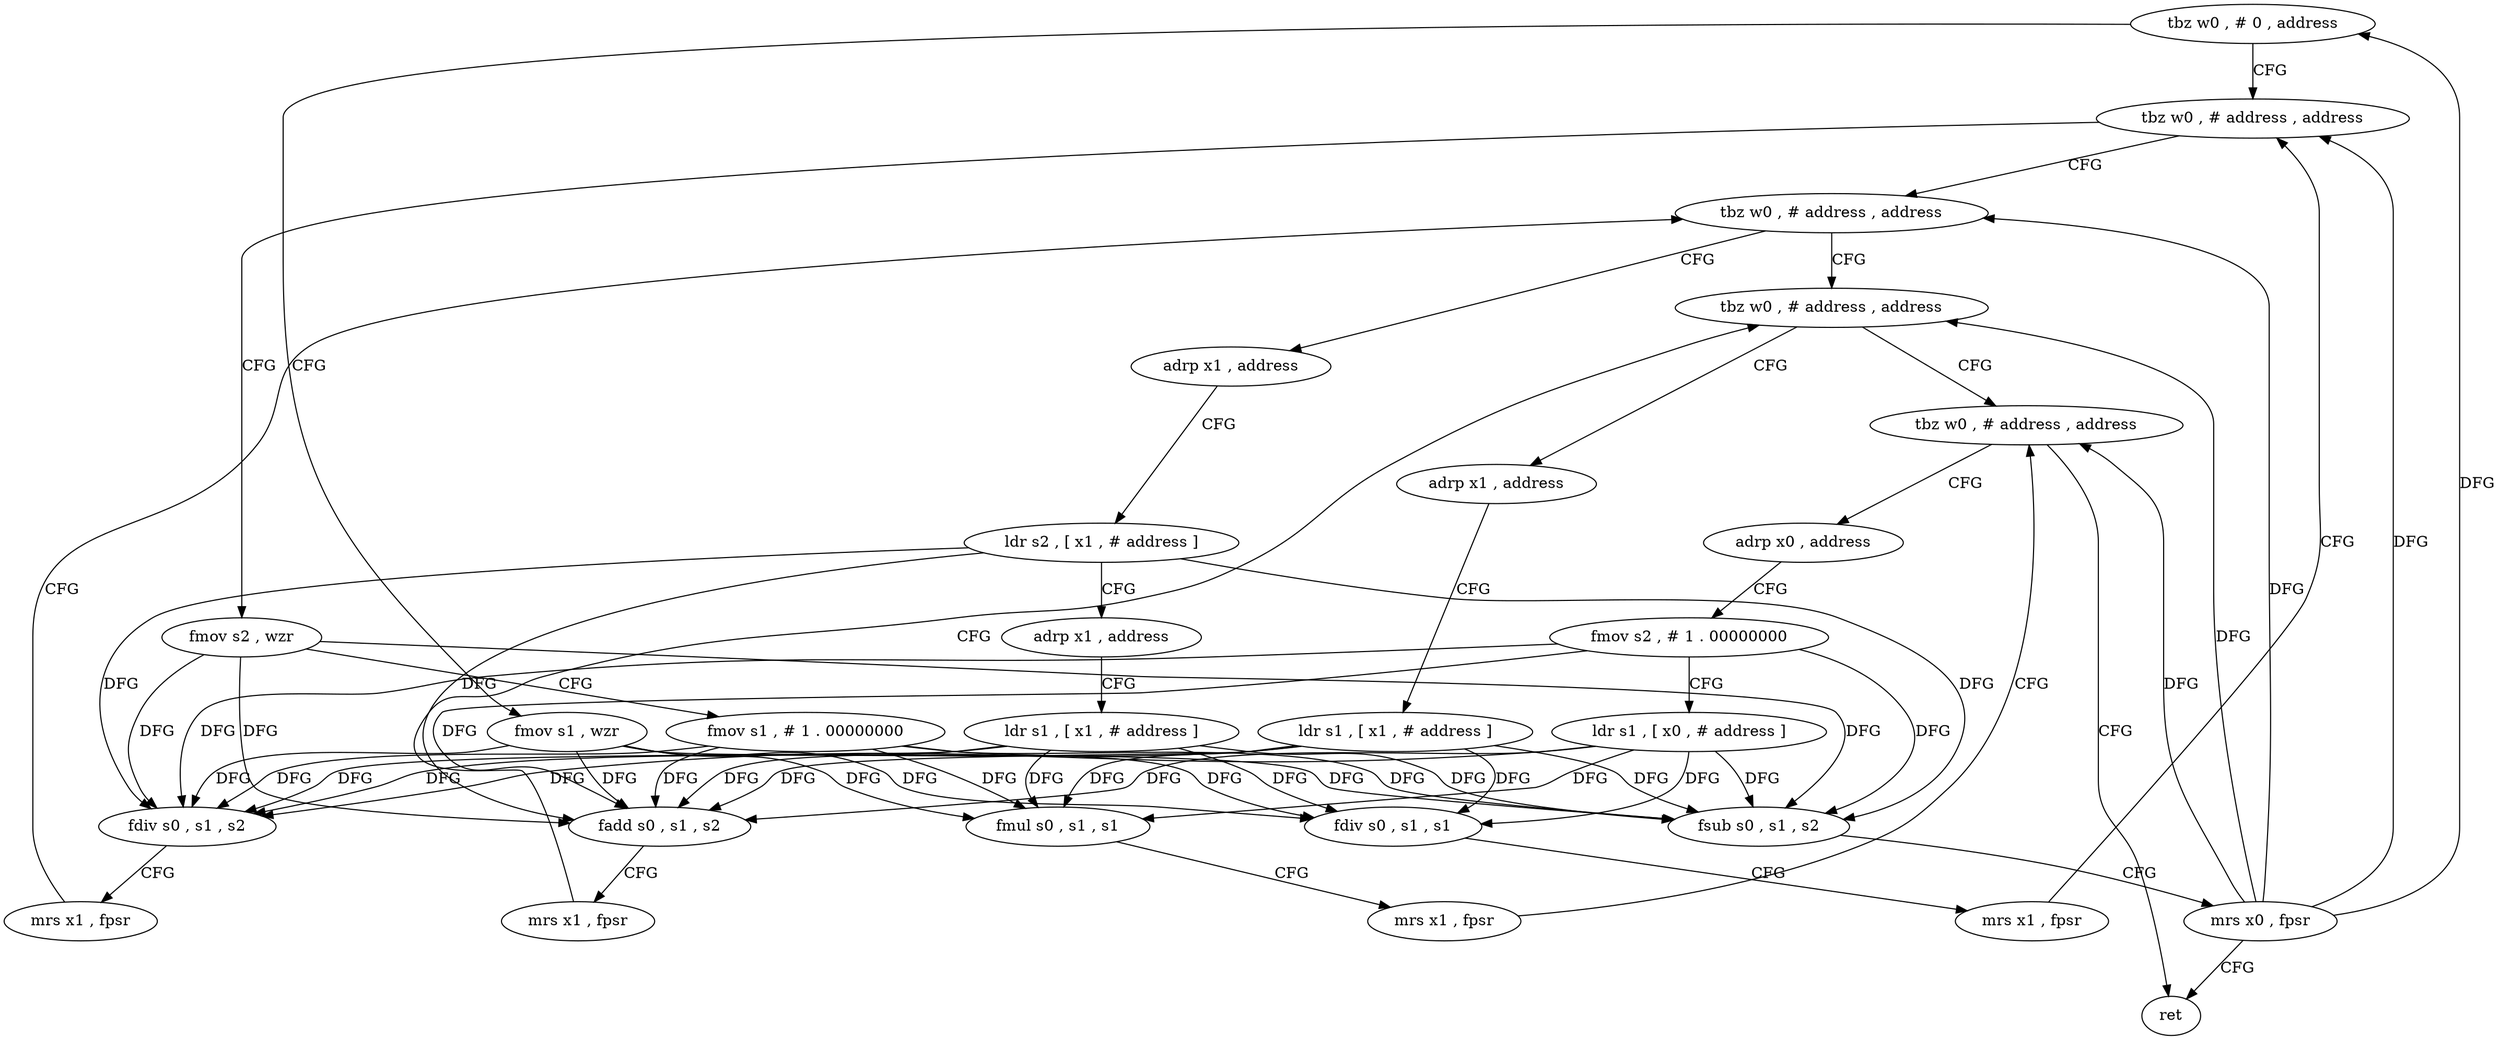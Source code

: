 digraph "func" {
"4543828" [label = "tbz w0 , # 0 , address" ]
"4543844" [label = "tbz w0 , # address , address" ]
"4543832" [label = "fmov s1 , wzr" ]
"4543864" [label = "tbz w0 , # address , address" ]
"4543848" [label = "fmov s2 , wzr" ]
"4543836" [label = "fdiv s0 , s1 , s1" ]
"4543840" [label = "mrs x1 , fpsr" ]
"4543892" [label = "tbz w0 , # address , address" ]
"4543868" [label = "adrp x1 , address" ]
"4543852" [label = "fmov s1 , # 1 . 00000000" ]
"4543856" [label = "fdiv s0 , s1 , s2" ]
"4543860" [label = "mrs x1 , fpsr" ]
"4543912" [label = "tbz w0 , # address , address" ]
"4543896" [label = "adrp x1 , address" ]
"4543872" [label = "ldr s2 , [ x1 , # address ]" ]
"4543876" [label = "adrp x1 , address" ]
"4543880" [label = "ldr s1 , [ x1 , # address ]" ]
"4543884" [label = "fadd s0 , s1 , s2" ]
"4543888" [label = "mrs x1 , fpsr" ]
"4543936" [label = "ret" ]
"4543916" [label = "adrp x0 , address" ]
"4543900" [label = "ldr s1 , [ x1 , # address ]" ]
"4543904" [label = "fmul s0 , s1 , s1" ]
"4543908" [label = "mrs x1 , fpsr" ]
"4543920" [label = "fmov s2 , # 1 . 00000000" ]
"4543924" [label = "ldr s1 , [ x0 , # address ]" ]
"4543928" [label = "fsub s0 , s1 , s2" ]
"4543932" [label = "mrs x0 , fpsr" ]
"4543828" -> "4543844" [ label = "CFG" ]
"4543828" -> "4543832" [ label = "CFG" ]
"4543844" -> "4543864" [ label = "CFG" ]
"4543844" -> "4543848" [ label = "CFG" ]
"4543832" -> "4543836" [ label = "DFG" ]
"4543832" -> "4543856" [ label = "DFG" ]
"4543832" -> "4543884" [ label = "DFG" ]
"4543832" -> "4543904" [ label = "DFG" ]
"4543832" -> "4543928" [ label = "DFG" ]
"4543864" -> "4543892" [ label = "CFG" ]
"4543864" -> "4543868" [ label = "CFG" ]
"4543848" -> "4543852" [ label = "CFG" ]
"4543848" -> "4543856" [ label = "DFG" ]
"4543848" -> "4543884" [ label = "DFG" ]
"4543848" -> "4543928" [ label = "DFG" ]
"4543836" -> "4543840" [ label = "CFG" ]
"4543840" -> "4543844" [ label = "CFG" ]
"4543892" -> "4543912" [ label = "CFG" ]
"4543892" -> "4543896" [ label = "CFG" ]
"4543868" -> "4543872" [ label = "CFG" ]
"4543852" -> "4543856" [ label = "DFG" ]
"4543852" -> "4543836" [ label = "DFG" ]
"4543852" -> "4543884" [ label = "DFG" ]
"4543852" -> "4543904" [ label = "DFG" ]
"4543852" -> "4543928" [ label = "DFG" ]
"4543856" -> "4543860" [ label = "CFG" ]
"4543860" -> "4543864" [ label = "CFG" ]
"4543912" -> "4543936" [ label = "CFG" ]
"4543912" -> "4543916" [ label = "CFG" ]
"4543896" -> "4543900" [ label = "CFG" ]
"4543872" -> "4543876" [ label = "CFG" ]
"4543872" -> "4543856" [ label = "DFG" ]
"4543872" -> "4543884" [ label = "DFG" ]
"4543872" -> "4543928" [ label = "DFG" ]
"4543876" -> "4543880" [ label = "CFG" ]
"4543880" -> "4543884" [ label = "DFG" ]
"4543880" -> "4543836" [ label = "DFG" ]
"4543880" -> "4543856" [ label = "DFG" ]
"4543880" -> "4543904" [ label = "DFG" ]
"4543880" -> "4543928" [ label = "DFG" ]
"4543884" -> "4543888" [ label = "CFG" ]
"4543888" -> "4543892" [ label = "CFG" ]
"4543916" -> "4543920" [ label = "CFG" ]
"4543900" -> "4543904" [ label = "DFG" ]
"4543900" -> "4543836" [ label = "DFG" ]
"4543900" -> "4543856" [ label = "DFG" ]
"4543900" -> "4543884" [ label = "DFG" ]
"4543900" -> "4543928" [ label = "DFG" ]
"4543904" -> "4543908" [ label = "CFG" ]
"4543908" -> "4543912" [ label = "CFG" ]
"4543920" -> "4543924" [ label = "CFG" ]
"4543920" -> "4543856" [ label = "DFG" ]
"4543920" -> "4543884" [ label = "DFG" ]
"4543920" -> "4543928" [ label = "DFG" ]
"4543924" -> "4543928" [ label = "DFG" ]
"4543924" -> "4543836" [ label = "DFG" ]
"4543924" -> "4543904" [ label = "DFG" ]
"4543924" -> "4543856" [ label = "DFG" ]
"4543924" -> "4543884" [ label = "DFG" ]
"4543928" -> "4543932" [ label = "CFG" ]
"4543932" -> "4543936" [ label = "CFG" ]
"4543932" -> "4543828" [ label = "DFG" ]
"4543932" -> "4543844" [ label = "DFG" ]
"4543932" -> "4543864" [ label = "DFG" ]
"4543932" -> "4543892" [ label = "DFG" ]
"4543932" -> "4543912" [ label = "DFG" ]
}
